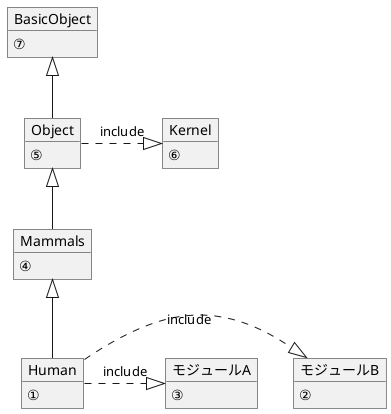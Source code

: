 @startuml

object Human {
  ①
}

object モジュールB {
  ②
}

object モジュールA {
  ③
}

object Mammals {
  ④
}

object Object {
  ⑤
}

object Kernel {
  ⑥
}

object BasicObject {
  ⑦
}

Human .r.|> モジュールB:include
Human .r.|> モジュールA:include
Mammals <|-- Human
Object <|-- Mammals
Object .r.|> Kernel:include
BasicObject <|-- Object

@enduml
